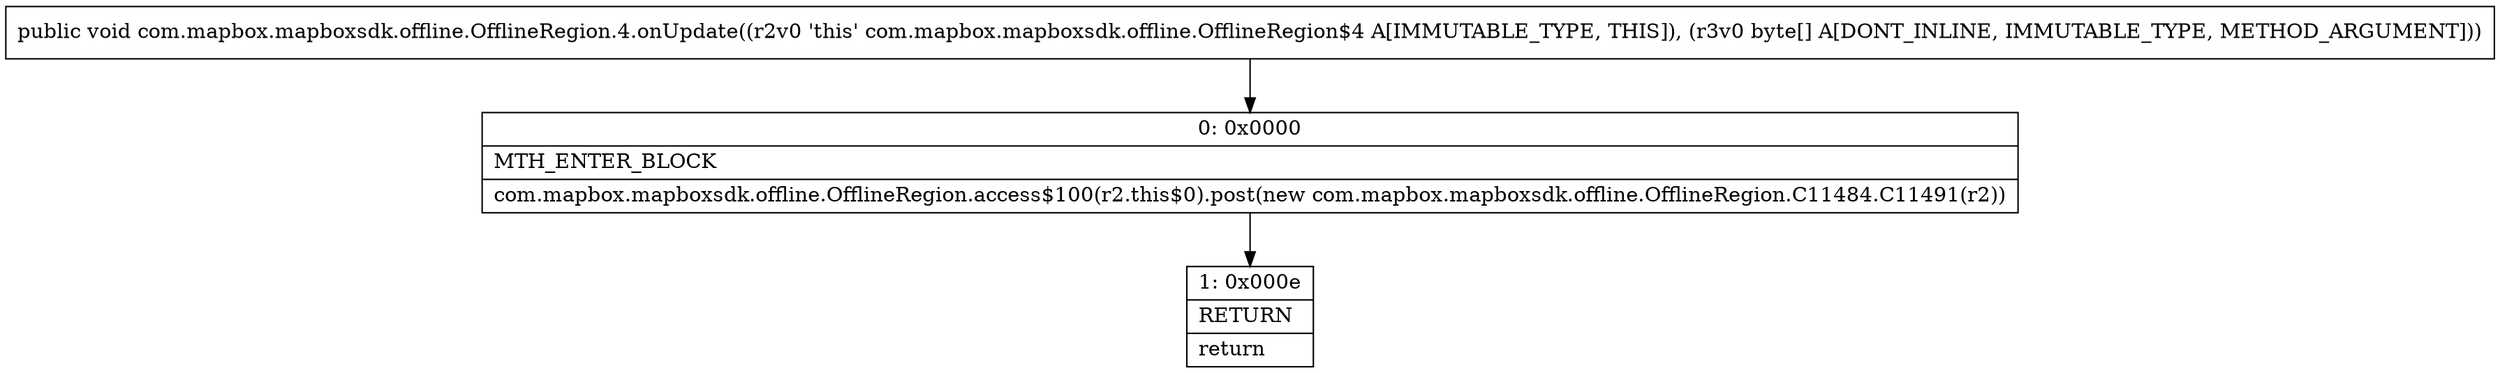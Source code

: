 digraph "CFG forcom.mapbox.mapboxsdk.offline.OfflineRegion.4.onUpdate([B)V" {
Node_0 [shape=record,label="{0\:\ 0x0000|MTH_ENTER_BLOCK\l|com.mapbox.mapboxsdk.offline.OfflineRegion.access$100(r2.this$0).post(new com.mapbox.mapboxsdk.offline.OfflineRegion.C11484.C11491(r2))\l}"];
Node_1 [shape=record,label="{1\:\ 0x000e|RETURN\l|return\l}"];
MethodNode[shape=record,label="{public void com.mapbox.mapboxsdk.offline.OfflineRegion.4.onUpdate((r2v0 'this' com.mapbox.mapboxsdk.offline.OfflineRegion$4 A[IMMUTABLE_TYPE, THIS]), (r3v0 byte[] A[DONT_INLINE, IMMUTABLE_TYPE, METHOD_ARGUMENT])) }"];
MethodNode -> Node_0;
Node_0 -> Node_1;
}

